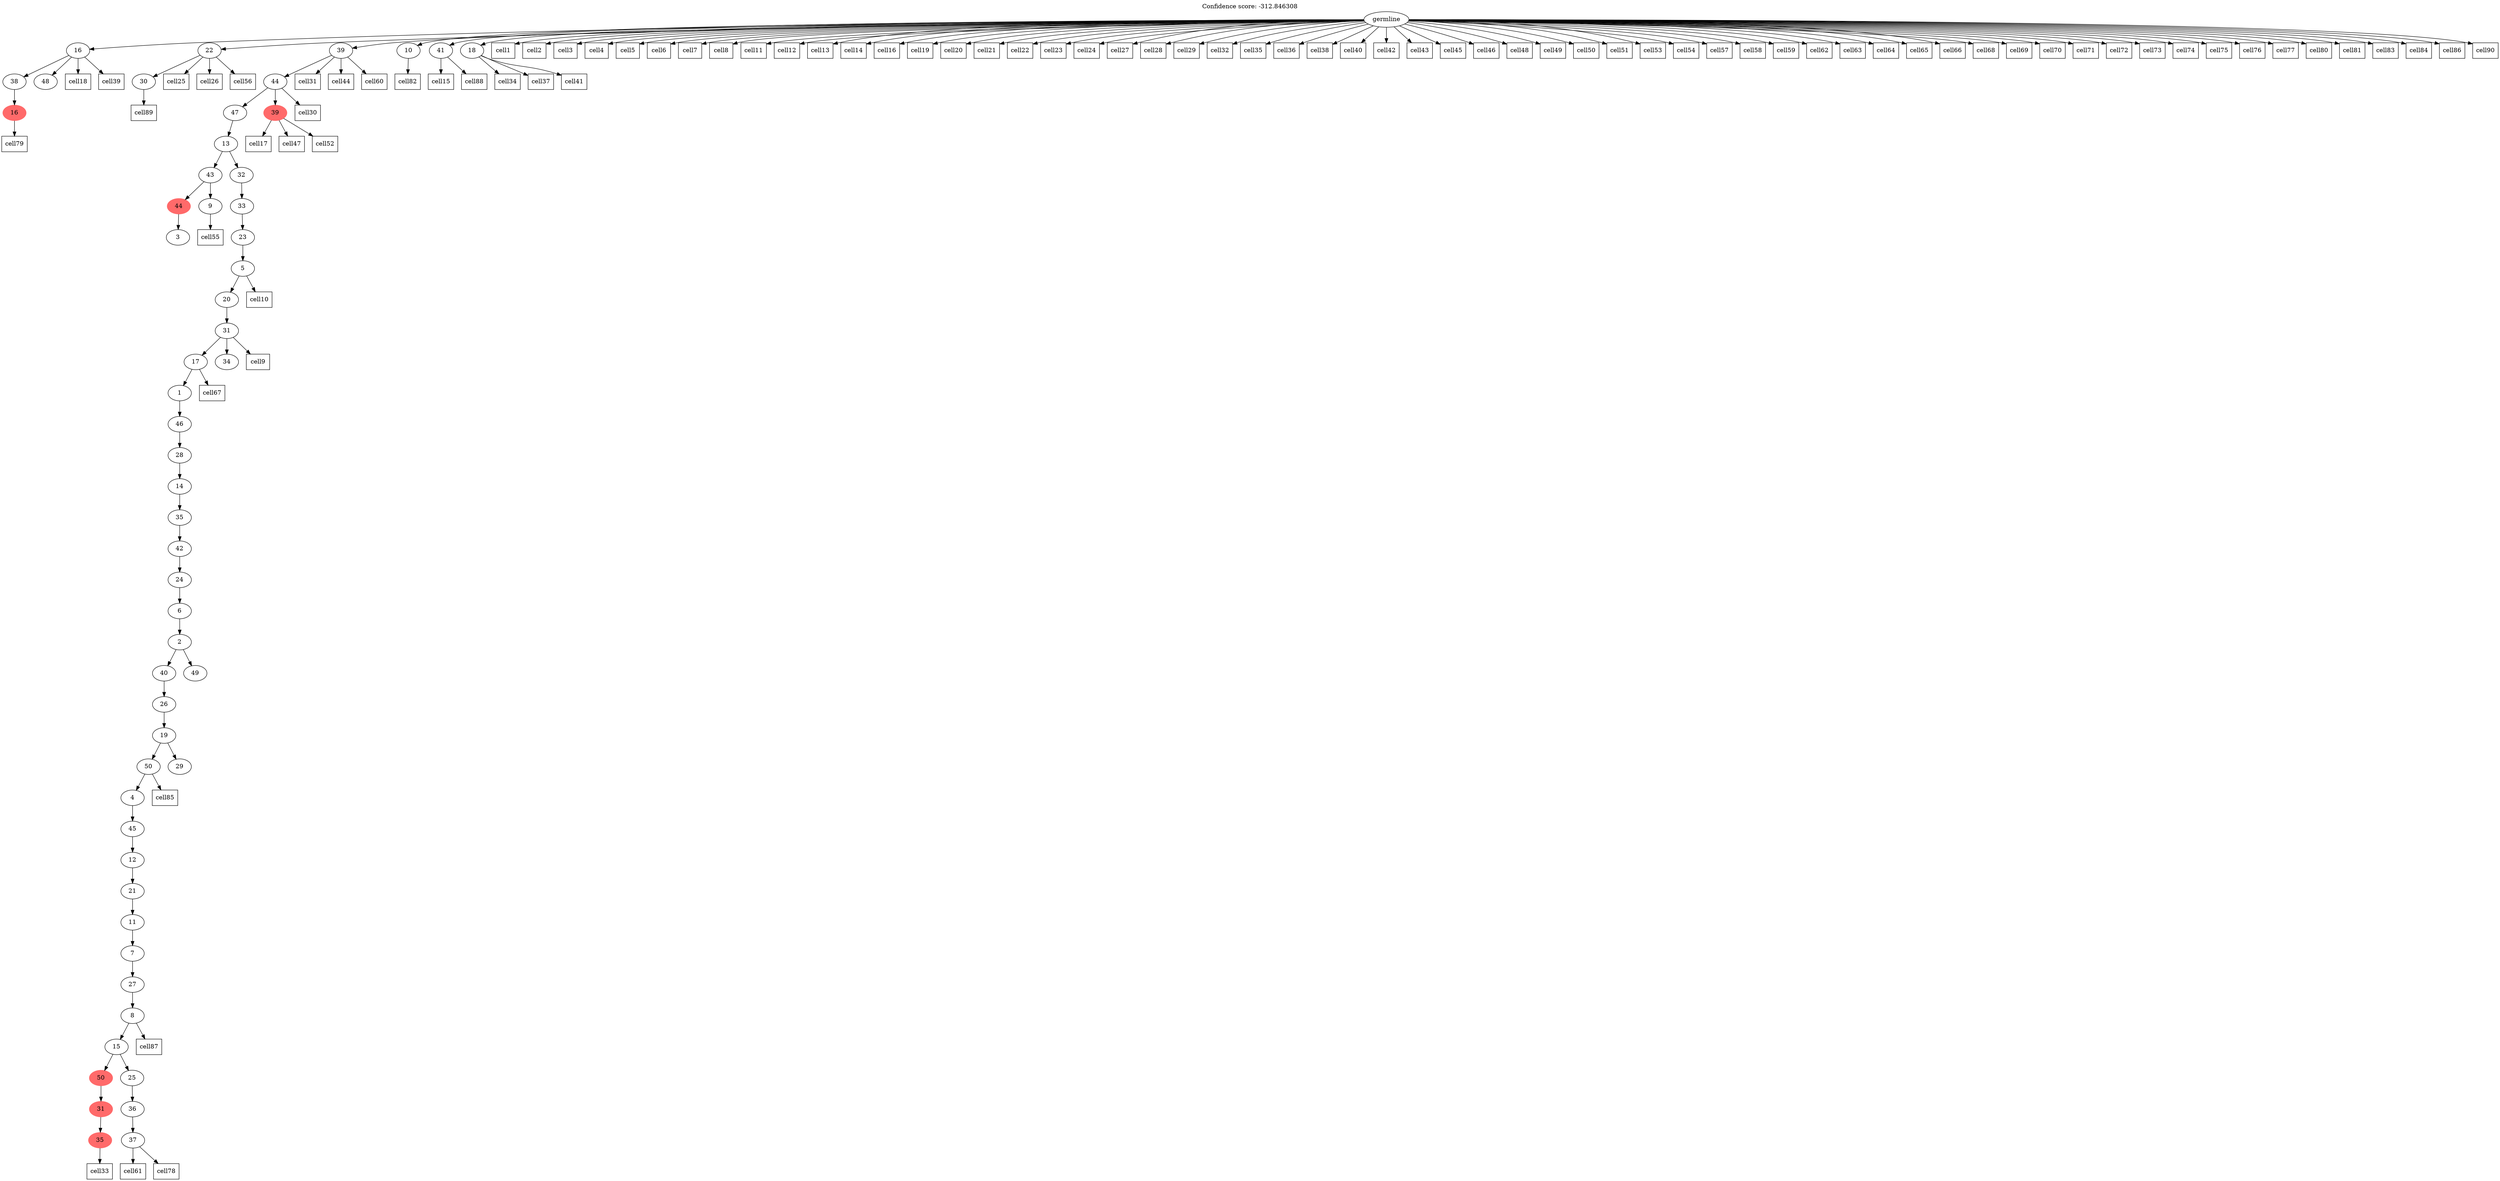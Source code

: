 digraph g {
	"54" -> "55";
	"55" [color=indianred1, style=filled, label="16"];
	"53" -> "54";
	"54" [label="38"];
	"53" -> "56";
	"56" [label="48"];
	"51" -> "52";
	"52" [label="30"];
	"47" -> "48";
	"48" [label="3"];
	"45" -> "46";
	"46" [label="9"];
	"45" -> "47";
	"47" [color=indianred1, style=filled, label="44"];
	"40" -> "41";
	"41" [color=indianred1, style=filled, label="35"];
	"39" -> "40";
	"40" [color=indianred1, style=filled, label="31"];
	"37" -> "38";
	"38" [label="37"];
	"36" -> "37";
	"37" [label="36"];
	"35" -> "36";
	"36" [label="25"];
	"35" -> "39";
	"39" [color=indianred1, style=filled, label="50"];
	"34" -> "35";
	"35" [label="15"];
	"33" -> "34";
	"34" [label="8"];
	"32" -> "33";
	"33" [label="27"];
	"31" -> "32";
	"32" [label="7"];
	"30" -> "31";
	"31" [label="11"];
	"29" -> "30";
	"30" [label="21"];
	"28" -> "29";
	"29" [label="12"];
	"27" -> "28";
	"28" [label="45"];
	"26" -> "27";
	"27" [label="4"];
	"25" -> "26";
	"26" [label="50"];
	"25" -> "42";
	"42" [label="29"];
	"24" -> "25";
	"25" [label="19"];
	"23" -> "24";
	"24" [label="26"];
	"22" -> "23";
	"23" [label="40"];
	"22" -> "43";
	"43" [label="49"];
	"21" -> "22";
	"22" [label="2"];
	"20" -> "21";
	"21" [label="6"];
	"19" -> "20";
	"20" [label="24"];
	"18" -> "19";
	"19" [label="42"];
	"17" -> "18";
	"18" [label="35"];
	"16" -> "17";
	"17" [label="14"];
	"15" -> "16";
	"16" [label="28"];
	"14" -> "15";
	"15" [label="46"];
	"13" -> "14";
	"14" [label="1"];
	"12" -> "13";
	"13" [label="17"];
	"12" -> "44";
	"44" [label="34"];
	"11" -> "12";
	"12" [label="31"];
	"10" -> "11";
	"11" [label="20"];
	"9" -> "10";
	"10" [label="5"];
	"8" -> "9";
	"9" [label="23"];
	"7" -> "8";
	"8" [label="33"];
	"6" -> "7";
	"7" [label="32"];
	"6" -> "45";
	"45" [label="43"];
	"5" -> "6";
	"6" [label="13"];
	"4" -> "5";
	"5" [label="47"];
	"4" -> "49";
	"49" [color=indianred1, style=filled, label="39"];
	"3" -> "4";
	"4" [label="44"];
	"0" -> "1";
	"1" [label="10"];
	"0" -> "2";
	"2" [label="41"];
	"0" -> "3";
	"3" [label="39"];
	"0" -> "50";
	"50" [label="18"];
	"0" -> "51";
	"51" [label="22"];
	"0" -> "53";
	"53" [label="16"];
	"0" [label="germline"];
	"0" -> "cell1";
	"cell1" [shape=box];
	"0" -> "cell2";
	"cell2" [shape=box];
	"0" -> "cell3";
	"cell3" [shape=box];
	"0" -> "cell4";
	"cell4" [shape=box];
	"0" -> "cell5";
	"cell5" [shape=box];
	"0" -> "cell6";
	"cell6" [shape=box];
	"0" -> "cell7";
	"cell7" [shape=box];
	"0" -> "cell8";
	"cell8" [shape=box];
	"12" -> "cell9";
	"cell9" [shape=box];
	"10" -> "cell10";
	"cell10" [shape=box];
	"0" -> "cell11";
	"cell11" [shape=box];
	"0" -> "cell12";
	"cell12" [shape=box];
	"0" -> "cell13";
	"cell13" [shape=box];
	"0" -> "cell14";
	"cell14" [shape=box];
	"2" -> "cell15";
	"cell15" [shape=box];
	"0" -> "cell16";
	"cell16" [shape=box];
	"49" -> "cell17";
	"cell17" [shape=box];
	"53" -> "cell18";
	"cell18" [shape=box];
	"0" -> "cell19";
	"cell19" [shape=box];
	"0" -> "cell20";
	"cell20" [shape=box];
	"0" -> "cell21";
	"cell21" [shape=box];
	"0" -> "cell22";
	"cell22" [shape=box];
	"0" -> "cell23";
	"cell23" [shape=box];
	"0" -> "cell24";
	"cell24" [shape=box];
	"51" -> "cell25";
	"cell25" [shape=box];
	"51" -> "cell26";
	"cell26" [shape=box];
	"0" -> "cell27";
	"cell27" [shape=box];
	"0" -> "cell28";
	"cell28" [shape=box];
	"0" -> "cell29";
	"cell29" [shape=box];
	"4" -> "cell30";
	"cell30" [shape=box];
	"3" -> "cell31";
	"cell31" [shape=box];
	"0" -> "cell32";
	"cell32" [shape=box];
	"41" -> "cell33";
	"cell33" [shape=box];
	"50" -> "cell34";
	"cell34" [shape=box];
	"0" -> "cell35";
	"cell35" [shape=box];
	"0" -> "cell36";
	"cell36" [shape=box];
	"50" -> "cell37";
	"cell37" [shape=box];
	"0" -> "cell38";
	"cell38" [shape=box];
	"53" -> "cell39";
	"cell39" [shape=box];
	"0" -> "cell40";
	"cell40" [shape=box];
	"50" -> "cell41";
	"cell41" [shape=box];
	"0" -> "cell42";
	"cell42" [shape=box];
	"0" -> "cell43";
	"cell43" [shape=box];
	"3" -> "cell44";
	"cell44" [shape=box];
	"0" -> "cell45";
	"cell45" [shape=box];
	"0" -> "cell46";
	"cell46" [shape=box];
	"49" -> "cell47";
	"cell47" [shape=box];
	"0" -> "cell48";
	"cell48" [shape=box];
	"0" -> "cell49";
	"cell49" [shape=box];
	"0" -> "cell50";
	"cell50" [shape=box];
	"0" -> "cell51";
	"cell51" [shape=box];
	"49" -> "cell52";
	"cell52" [shape=box];
	"0" -> "cell53";
	"cell53" [shape=box];
	"0" -> "cell54";
	"cell54" [shape=box];
	"46" -> "cell55";
	"cell55" [shape=box];
	"51" -> "cell56";
	"cell56" [shape=box];
	"0" -> "cell57";
	"cell57" [shape=box];
	"0" -> "cell58";
	"cell58" [shape=box];
	"0" -> "cell59";
	"cell59" [shape=box];
	"3" -> "cell60";
	"cell60" [shape=box];
	"38" -> "cell61";
	"cell61" [shape=box];
	"0" -> "cell62";
	"cell62" [shape=box];
	"0" -> "cell63";
	"cell63" [shape=box];
	"0" -> "cell64";
	"cell64" [shape=box];
	"0" -> "cell65";
	"cell65" [shape=box];
	"0" -> "cell66";
	"cell66" [shape=box];
	"13" -> "cell67";
	"cell67" [shape=box];
	"0" -> "cell68";
	"cell68" [shape=box];
	"0" -> "cell69";
	"cell69" [shape=box];
	"0" -> "cell70";
	"cell70" [shape=box];
	"0" -> "cell71";
	"cell71" [shape=box];
	"0" -> "cell72";
	"cell72" [shape=box];
	"0" -> "cell73";
	"cell73" [shape=box];
	"0" -> "cell74";
	"cell74" [shape=box];
	"0" -> "cell75";
	"cell75" [shape=box];
	"0" -> "cell76";
	"cell76" [shape=box];
	"0" -> "cell77";
	"cell77" [shape=box];
	"38" -> "cell78";
	"cell78" [shape=box];
	"55" -> "cell79";
	"cell79" [shape=box];
	"0" -> "cell80";
	"cell80" [shape=box];
	"0" -> "cell81";
	"cell81" [shape=box];
	"1" -> "cell82";
	"cell82" [shape=box];
	"0" -> "cell83";
	"cell83" [shape=box];
	"0" -> "cell84";
	"cell84" [shape=box];
	"26" -> "cell85";
	"cell85" [shape=box];
	"0" -> "cell86";
	"cell86" [shape=box];
	"34" -> "cell87";
	"cell87" [shape=box];
	"2" -> "cell88";
	"cell88" [shape=box];
	"52" -> "cell89";
	"cell89" [shape=box];
	"0" -> "cell90";
	"cell90" [shape=box];
	labelloc="t";
	label="Confidence score: -312.846308";
}
